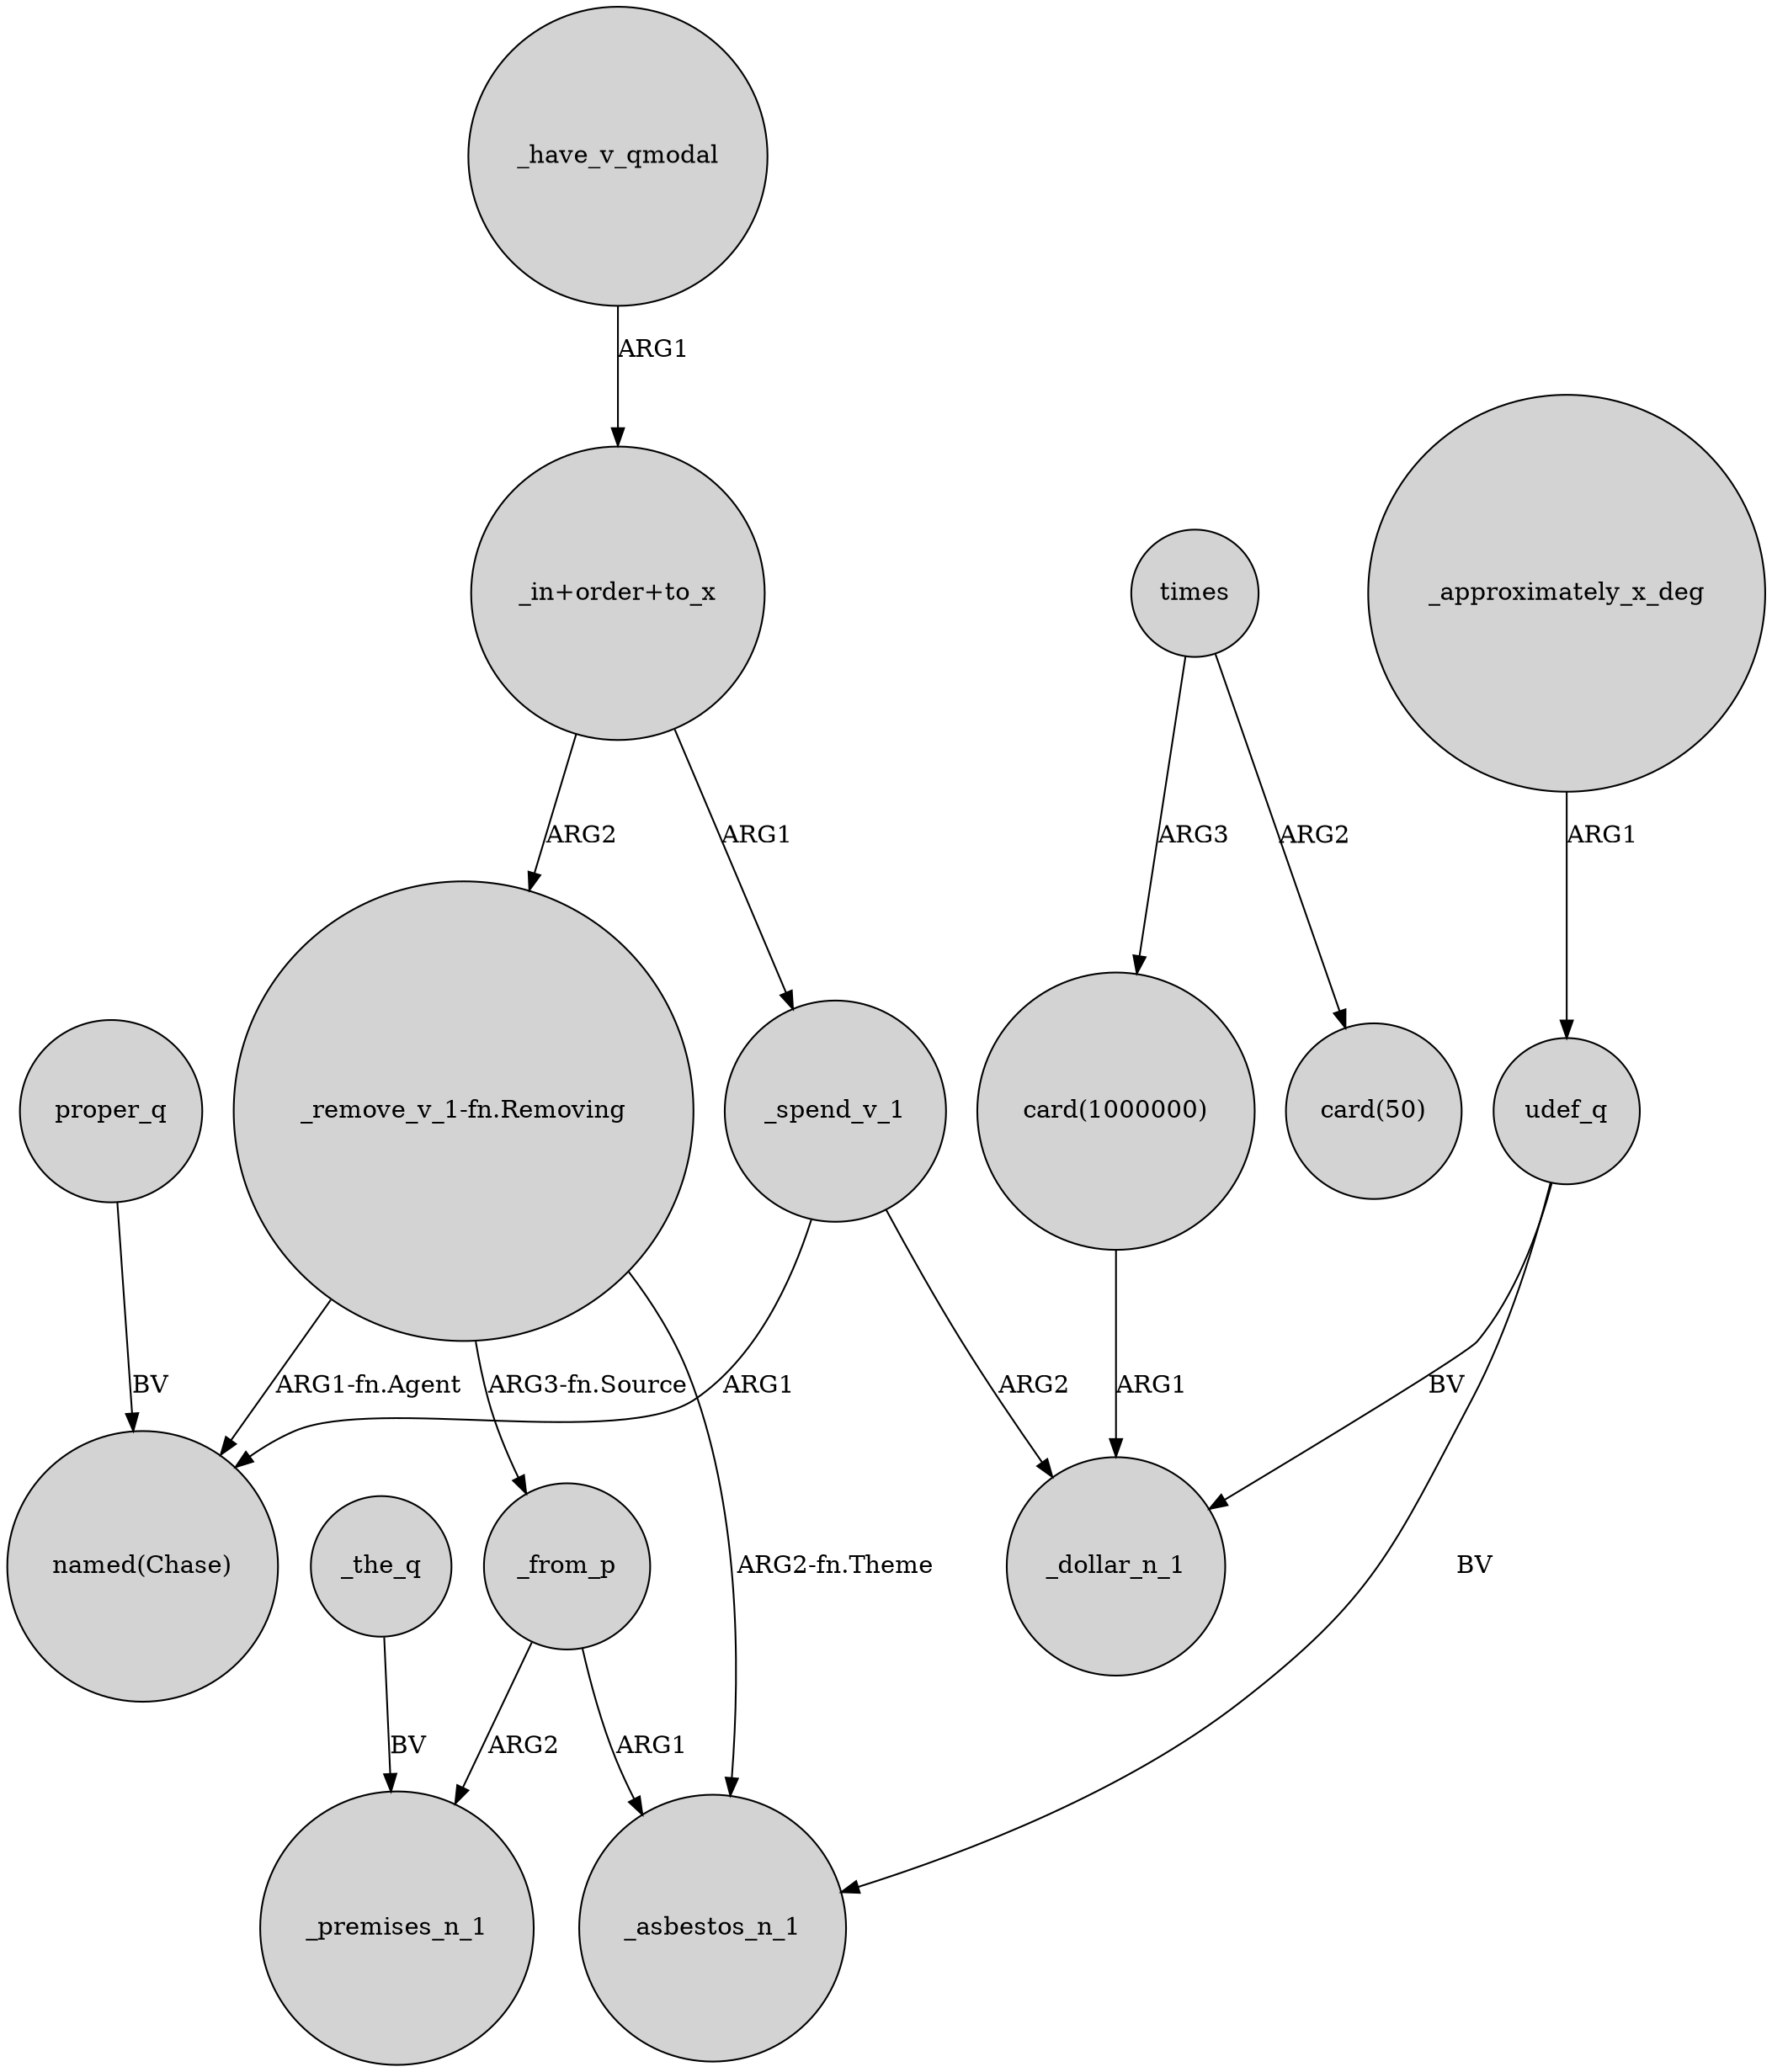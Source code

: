 digraph {
	node [shape=circle style=filled]
	proper_q -> "named(Chase)" [label=BV]
	times -> "card(50)" [label=ARG2]
	"card(1000000)" -> _dollar_n_1 [label=ARG1]
	"_remove_v_1-fn.Removing" -> "named(Chase)" [label="ARG1-fn.Agent"]
	"_in+order+to_x" -> _spend_v_1 [label=ARG1]
	_the_q -> _premises_n_1 [label=BV]
	_approximately_x_deg -> udef_q [label=ARG1]
	times -> "card(1000000)" [label=ARG3]
	"_remove_v_1-fn.Removing" -> _from_p [label="ARG3-fn.Source"]
	_spend_v_1 -> "named(Chase)" [label=ARG1]
	_from_p -> _asbestos_n_1 [label=ARG1]
	_spend_v_1 -> _dollar_n_1 [label=ARG2]
	"_in+order+to_x" -> "_remove_v_1-fn.Removing" [label=ARG2]
	udef_q -> _asbestos_n_1 [label=BV]
	_from_p -> _premises_n_1 [label=ARG2]
	udef_q -> _dollar_n_1 [label=BV]
	_have_v_qmodal -> "_in+order+to_x" [label=ARG1]
	"_remove_v_1-fn.Removing" -> _asbestos_n_1 [label="ARG2-fn.Theme"]
}
